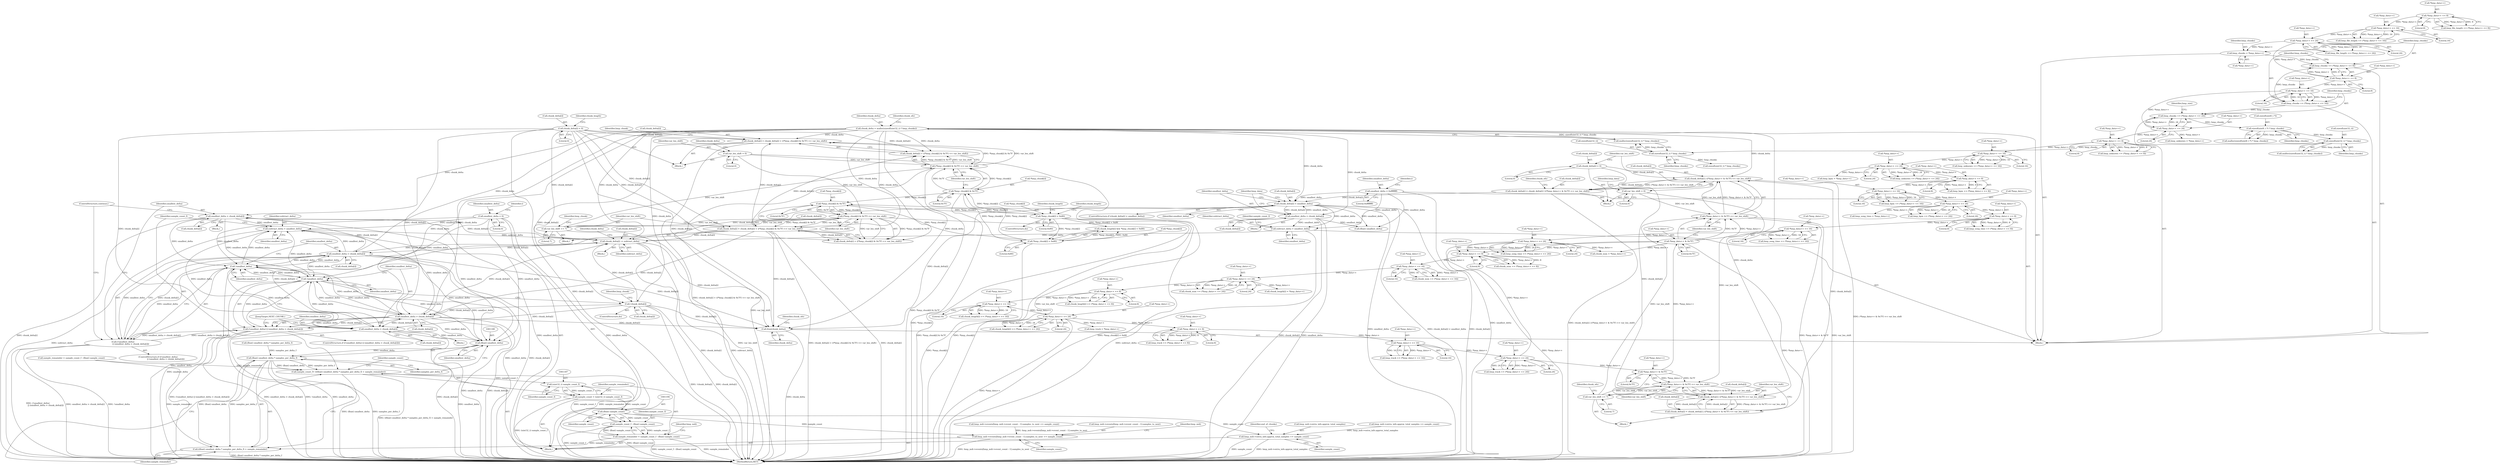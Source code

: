 digraph "0_wildmidi_660b513d99bced8783a4a5984ac2f742c74ebbdd_0@array" {
"1000863" [label="(Call,smallest_delta = chunk_delta[i])"];
"1000843" [label="(Call,chunk_delta[i] -= subtract_delta)"];
"1001172" [label="(Call,subtract_delta = smallest_delta)"];
"1000857" [label="(Call,smallest_delta > chunk_delta[i])"];
"1000855" [label="(Call,!smallest_delta)"];
"1001165" [label="(Call,smallest_delta = chunk_delta[i])"];
"1001056" [label="(Call,chunk_delta[i] = 0)"];
"1000501" [label="(Call,chunk_delta = malloc(sizeof(uint32_t) * hmp_chunks))"];
"1000503" [label="(Call,malloc(sizeof(uint32_t) * hmp_chunks))"];
"1000504" [label="(Call,sizeof(uint32_t) * hmp_chunks)"];
"1000497" [label="(Call,sizeof(uint32_t) * hmp_chunks)"];
"1000490" [label="(Call,sizeof(uint8_t *) * hmp_chunks)"];
"1000327" [label="(Call,hmp_chunks += (*hmp_data++ << 24))"];
"1000329" [label="(Call,*hmp_data++ << 24)"];
"1000322" [label="(Call,*hmp_data++ << 16)"];
"1000315" [label="(Call,*hmp_data++ << 8)"];
"1000292" [label="(Call,*hmp_data++ << 24)"];
"1000285" [label="(Call,*hmp_data++ << 16)"];
"1000278" [label="(Call,*hmp_data++ << 8)"];
"1000320" [label="(Call,hmp_chunks += (*hmp_data++ << 16))"];
"1000313" [label="(Call,hmp_chunks += (*hmp_data++ << 8))"];
"1000308" [label="(Call,hmp_chunks = *hmp_data++)"];
"1001151" [label="(Call,!chunk_delta[i])"];
"1001127" [label="(Call,chunk_delta[i] = chunk_delta[i] + ((*hmp_chunk[i] & 0x7F) << var_len_shift))"];
"1001081" [label="(Call,chunk_delta[i] = chunk_delta[i] + ((*hmp_chunk[i] & 0x7F) << var_len_shift))"];
"1001089" [label="(Call,(*hmp_chunk[i] & 0x7F) << var_len_shift)"];
"1001090" [label="(Call,*hmp_chunk[i] & 0x7F)"];
"1001108" [label="(Call,*hmp_chunk[i] < 0x80)"];
"1001136" [label="(Call,*hmp_chunk[i] & 0x7F)"];
"1001066" [label="(Call,*hmp_chunk[i] < 0x80)"];
"1001097" [label="(Call,var_len_shift += 7)"];
"1001053" [label="(Call,var_len_shift = 0)"];
"1001135" [label="(Call,(*hmp_chunk[i] & 0x7F) << var_len_shift)"];
"1001159" [label="(Call,smallest_delta > chunk_delta[i])"];
"1001157" [label="(Call,!smallest_delta)"];
"1000863" [label="(Call,smallest_delta = chunk_delta[i])"];
"1000820" [label="(Call,smallest_delta = 0)"];
"1000771" [label="(Call,subtract_delta = smallest_delta)"];
"1000731" [label="(Call,chunk_delta[i] < smallest_delta)"];
"1000711" [label="(Call,chunk_delta[i] = chunk_delta[i] | ((*hmp_data++ & 0x7F) << var_len_shift))"];
"1000715" [label="(Call,chunk_delta[i] | ((*hmp_data++ & 0x7F) << var_len_shift))"];
"1000685" [label="(Call,chunk_delta[i] = chunk_delta[i] | ((*hmp_data++ & 0x7F) << var_len_shift))"];
"1000689" [label="(Call,chunk_delta[i] | ((*hmp_data++ & 0x7F) << var_len_shift))"];
"1000669" [label="(Call,chunk_delta[i] = 0)"];
"1000693" [label="(Call,(*hmp_data++ & 0x7F) << var_len_shift)"];
"1000694" [label="(Call,*hmp_data++ & 0x7F)"];
"1000657" [label="(Call,*hmp_data++ << 24)"];
"1000650" [label="(Call,*hmp_data++ << 16)"];
"1000643" [label="(Call,*hmp_data++ << 8)"];
"1000607" [label="(Call,*hmp_data++ << 24)"];
"1000598" [label="(Call,*hmp_data++ << 16)"];
"1000589" [label="(Call,*hmp_data++ << 8)"];
"1000566" [label="(Call,*hmp_data++ << 24)"];
"1000559" [label="(Call,*hmp_data++ << 16)"];
"1000552" [label="(Call,*hmp_data++ << 8)"];
"1000449" [label="(Call,*hmp_data++ << 24)"];
"1000442" [label="(Call,*hmp_data++ << 16)"];
"1000435" [label="(Call,*hmp_data++ << 8)"];
"1000392" [label="(Call,*hmp_data++ << 24)"];
"1000385" [label="(Call,*hmp_data++ << 16)"];
"1000378" [label="(Call,*hmp_data++ << 8)"];
"1000358" [label="(Call,*hmp_data++ << 24)"];
"1000351" [label="(Call,*hmp_data++ << 16)"];
"1000344" [label="(Call,*hmp_data++ << 8)"];
"1000720" [label="(Call,*hmp_data++ & 0x7F)"];
"1000700" [label="(Call,var_len_shift += 7)"];
"1000674" [label="(Call,var_len_shift = 0)"];
"1000719" [label="(Call,(*hmp_data++ & 0x7F) << var_len_shift)"];
"1000737" [label="(Call,smallest_delta = chunk_delta[i])"];
"1000522" [label="(Call,smallest_delta = 0xffffffff)"];
"1000854" [label="(Call,(!smallest_delta)\n                        || (smallest_delta > chunk_delta[i]))"];
"1001156" [label="(Call,(!smallest_delta) || (smallest_delta > chunk_delta[i]))"];
"1001179" [label="(Call,(float) smallest_delta)"];
"1001178" [label="(Call,(float) smallest_delta * samples_per_delta_f)"];
"1001175" [label="(Call,sample_count_f= (((float) smallest_delta * samples_per_delta_f) + sample_remainder))"];
"1001186" [label="(Call,(uint32_t) sample_count_f)"];
"1001184" [label="(Call,sample_count = (uint32_t) sample_count_f)"];
"1001193" [label="(Call,(float) sample_count)"];
"1001191" [label="(Call,sample_count_f - (float) sample_count)"];
"1001189" [label="(Call,sample_remainder = sample_count_f - (float) sample_count)"];
"1001177" [label="(Call,((float) smallest_delta * samples_per_delta_f) + sample_remainder)"];
"1001196" [label="(Call,hmp_mdi->events[hmp_mdi->event_count - 1].samples_to_next += sample_count)"];
"1001209" [label="(Call,hmp_mdi->extra_info.approx_total_samples += sample_count)"];
"1001271" [label="(Call,free(chunk_delta))"];
"1000283" [label="(Call,hmp_file_length += (*hmp_data++ << 16))"];
"1000694" [label="(Call,*hmp_data++ & 0x7F)"];
"1000870" [label="(Block,)"];
"1000385" [label="(Call,*hmp_data++ << 16)"];
"1001109" [label="(Call,*hmp_chunk[i])"];
"1000359" [label="(Call,*hmp_data++)"];
"1000491" [label="(Call,sizeof(uint8_t *))"];
"1000279" [label="(Call,*hmp_data++)"];
"1001058" [label="(Identifier,chunk_delta)"];
"1000443" [label="(Call,*hmp_data++)"];
"1001165" [label="(Call,smallest_delta = chunk_delta[i])"];
"1000858" [label="(Identifier,smallest_delta)"];
"1000523" [label="(Identifier,smallest_delta)"];
"1000651" [label="(Call,*hmp_data++)"];
"1001196" [label="(Call,hmp_mdi->events[hmp_mdi->event_count - 1].samples_to_next += sample_count)"];
"1000507" [label="(Identifier,hmp_chunks)"];
"1001155" [label="(ControlStructure,if ((!smallest_delta) || (smallest_delta > chunk_delta[i])))"];
"1001053" [label="(Call,var_len_shift = 0)"];
"1001208" [label="(Identifier,sample_count)"];
"1000685" [label="(Call,chunk_delta[i] = chunk_delta[i] | ((*hmp_data++ & 0x7F) << var_len_shift))"];
"1000693" [label="(Call,(*hmp_data++ & 0x7F) << var_len_shift)"];
"1001183" [label="(Identifier,sample_remainder)"];
"1000386" [label="(Call,*hmp_data++)"];
"1000552" [label="(Call,*hmp_data++ << 8)"];
"1000731" [label="(Call,chunk_delta[i] < smallest_delta)"];
"1000503" [label="(Call,malloc(sizeof(uint32_t) * hmp_chunks))"];
"1000335" [label="(Identifier,hmp_size)"];
"1000567" [label="(Call,*hmp_data++)"];
"1000738" [label="(Identifier,smallest_delta)"];
"1001177" [label="(Call,((float) smallest_delta * samples_per_delta_f) + sample_remainder)"];
"1000854" [label="(Call,(!smallest_delta)\n                        || (smallest_delta > chunk_delta[i]))"];
"1001057" [label="(Call,chunk_delta[i])"];
"1000442" [label="(Call,*hmp_data++ << 16)"];
"1000689" [label="(Call,chunk_delta[i] | ((*hmp_data++ & 0x7F) << var_len_shift))"];
"1000690" [label="(Call,chunk_delta[i])"];
"1000739" [label="(Call,chunk_delta[i])"];
"1001082" [label="(Call,chunk_delta[i])"];
"1000498" [label="(Call,sizeof(uint32_t))"];
"1000428" [label="(Call,hmp_song_time = *hmp_data++)"];
"1000675" [label="(Identifier,var_len_shift)"];
"1000676" [label="(Literal,0)"];
"1000553" [label="(Call,*hmp_data++)"];
"1000736" [label="(Block,)"];
"1001274" [label="(Identifier,chunk_ofs)"];
"1000371" [label="(Call,hmp_bpm = *hmp_data++)"];
"1000497" [label="(Call,sizeof(uint32_t) * hmp_chunks)"];
"1000362" [label="(Literal,24)"];
"1001073" [label="(ControlStructure,do)"];
"1000450" [label="(Call,*hmp_data++)"];
"1001185" [label="(Identifier,sample_count)"];
"1000869" [label="(ControlStructure,do)"];
"1000308" [label="(Call,hmp_chunks = *hmp_data++)"];
"1000355" [label="(Literal,16)"];
"1000322" [label="(Call,*hmp_data++ << 16)"];
"1000316" [label="(Call,*hmp_data++)"];
"1000743" [label="(Identifier,hmp_data)"];
"1000594" [label="(Call,chunk_length[i] += (*hmp_data++ << 16))"];
"1001210" [label="(Call,hmp_mdi->extra_info.approx_total_samples)"];
"1001178" [label="(Call,(float) smallest_delta * samples_per_delta_f)"];
"1000819" [label="(Block,)"];
"1001102" [label="(Identifier,hmp_chunk)"];
"1001074" [label="(Block,)"];
"1000700" [label="(Call,var_len_shift += 7)"];
"1000570" [label="(Literal,24)"];
"1000560" [label="(Call,*hmp_data++)"];
"1001287" [label="(MethodReturn,RET)"];
"1001212" [label="(Identifier,hmp_mdi)"];
"1000330" [label="(Call,*hmp_data++)"];
"1001131" [label="(Call,chunk_delta[i] + ((*hmp_chunk[i] & 0x7F) << var_len_shift))"];
"1000857" [label="(Call,smallest_delta > chunk_delta[i])"];
"1000496" [label="(Call,malloc(sizeof(uint32_t) * hmp_chunks))"];
"1000732" [label="(Call,chunk_delta[i])"];
"1000564" [label="(Call,chunk_num += (*hmp_data++ << 24))"];
"1000669" [label="(Call,chunk_delta[i] = 0)"];
"1001152" [label="(Call,chunk_delta[i])"];
"1000329" [label="(Call,*hmp_data++ << 24)"];
"1000524" [label="(Literal,0xffffffff)"];
"1001135" [label="(Call,(*hmp_chunk[i] & 0x7F) << var_len_shift)"];
"1001097" [label="(Call,var_len_shift += 7)"];
"1001179" [label="(Call,(float) smallest_delta)"];
"1000850" [label="(Identifier,chunk_delta)"];
"1000859" [label="(Call,chunk_delta[i])"];
"1001066" [label="(Call,*hmp_chunk[i] < 0x80)"];
"1000286" [label="(Call,*hmp_data++)"];
"1000788" [label="(Call,sample_remainder = sample_count_f - (float) sample_count)"];
"1001186" [label="(Call,(uint32_t) sample_count_f)"];
"1000333" [label="(Literal,24)"];
"1000433" [label="(Call,hmp_song_time += (*hmp_data++ << 8))"];
"1000439" [label="(Literal,8)"];
"1001193" [label="(Call,(float) sample_count)"];
"1000699" [label="(Identifier,var_len_shift)"];
"1000505" [label="(Call,sizeof(uint32_t))"];
"1001060" [label="(Literal,0)"];
"1001209" [label="(Call,hmp_mdi->extra_info.approx_total_samples += sample_count)"];
"1001062" [label="(Call,chunk_length[i] && *hmp_chunk[i] < 0x80)"];
"1000327" [label="(Call,hmp_chunks += (*hmp_data++ << 24))"];
"1001181" [label="(Identifier,smallest_delta)"];
"1000550" [label="(Call,chunk_num += (*hmp_data++ << 8))"];
"1001055" [label="(Literal,0)"];
"1000392" [label="(Call,*hmp_data++ << 24)"];
"1000500" [label="(Identifier,hmp_chunks)"];
"1000715" [label="(Call,chunk_delta[i] | ((*hmp_data++ & 0x7F) << var_len_shift))"];
"1000345" [label="(Call,*hmp_data++)"];
"1001195" [label="(Identifier,sample_count)"];
"1000376" [label="(Call,hmp_bpm += (*hmp_data++ << 8))"];
"1001098" [label="(Identifier,var_len_shift)"];
"1000382" [label="(Literal,8)"];
"1000821" [label="(Identifier,smallest_delta)"];
"1001200" [label="(Identifier,hmp_mdi)"];
"1001174" [label="(Identifier,smallest_delta)"];
"1000721" [label="(Call,*hmp_data++)"];
"1000323" [label="(Call,*hmp_data++)"];
"1000326" [label="(Literal,16)"];
"1001158" [label="(Identifier,smallest_delta)"];
"1000446" [label="(Literal,16)"];
"1000843" [label="(Call,chunk_delta[i] -= subtract_delta)"];
"1001159" [label="(Call,smallest_delta > chunk_delta[i])"];
"1001085" [label="(Call,chunk_delta[i] + ((*hmp_chunk[i] & 0x7F) << var_len_shift))"];
"1000282" [label="(Literal,8)"];
"1001113" [label="(Literal,0x80)"];
"1001170" [label="(JumpTarget,NEXT_CHUNK:)"];
"1001160" [label="(Identifier,smallest_delta)"];
"1001190" [label="(Identifier,sample_remainder)"];
"1001189" [label="(Call,sample_remainder = sample_count_f - (float) sample_count)"];
"1000511" [label="(Call,sizeof(uint32_t) * hmp_chunks)"];
"1001137" [label="(Call,*hmp_chunk[i])"];
"1000396" [label="(Literal,24)"];
"1001054" [label="(Identifier,var_len_shift)"];
"1000847" [label="(Identifier,subtract_delta)"];
"1000393" [label="(Call,*hmp_data++)"];
"1000865" [label="(Call,chunk_delta[i])"];
"1000643" [label="(Call,*hmp_data++ << 8)"];
"1000655" [label="(Call,hmp_track += (*hmp_data++ << 24))"];
"1000705" [label="(Identifier,chunk_ofs)"];
"1000379" [label="(Call,*hmp_data++)"];
"1000493" [label="(Identifier,hmp_chunks)"];
"1000737" [label="(Call,smallest_delta = chunk_delta[i])"];
"1001184" [label="(Call,sample_count = (uint32_t) sample_count_f)"];
"1001164" [label="(Block,)"];
"1000440" [label="(Call,hmp_song_time += (*hmp_data++ << 16))"];
"1001081" [label="(Call,chunk_delta[i] = chunk_delta[i] + ((*hmp_chunk[i] & 0x7F) << var_len_shift))"];
"1001166" [label="(Identifier,smallest_delta)"];
"1000636" [label="(Call,hmp_track = *hmp_data++)"];
"1000795" [label="(Call,hmp_mdi->events[hmp_mdi->event_count - 1].samples_to_next += sample_count)"];
"1000864" [label="(Identifier,smallest_delta)"];
"1000285" [label="(Call,*hmp_data++ << 16)"];
"1000856" [label="(Identifier,smallest_delta)"];
"1001151" [label="(Call,!chunk_delta[i])"];
"1000719" [label="(Call,(*hmp_data++ & 0x7F) << var_len_shift)"];
"1000585" [label="(Call,chunk_length[i] += (*hmp_data++ << 8))"];
"1001175" [label="(Call,sample_count_f= (((float) smallest_delta * samples_per_delta_f) + sample_remainder))"];
"1000777" [label="(Call,(float) smallest_delta * samples_per_delta_f)"];
"1000641" [label="(Call,hmp_track += (*hmp_data++ << 8))"];
"1000309" [label="(Identifier,hmp_chunks)"];
"1000435" [label="(Call,*hmp_data++ << 8)"];
"1000877" [label="(Identifier,hmp_chunk)"];
"1001141" [label="(Literal,0x7F)"];
"1000383" [label="(Call,hmp_bpm += (*hmp_data++ << 16))"];
"1000730" [label="(ControlStructure,if (chunk_delta[i] < smallest_delta))"];
"1000314" [label="(Identifier,hmp_chunks)"];
"1001176" [label="(Identifier,sample_count_f)"];
"1000711" [label="(Call,chunk_delta[i] = chunk_delta[i] | ((*hmp_data++ & 0x7F) << var_len_shift))"];
"1000728" [label="(Identifier,chunk_ofs)"];
"1000342" [label="(Call,hmp_unknown += (*hmp_data++ << 8))"];
"1001191" [label="(Call,sample_count_f - (float) sample_count)"];
"1001172" [label="(Call,subtract_delta = smallest_delta)"];
"1000557" [label="(Call,chunk_num += (*hmp_data++ << 16))"];
"1000337" [label="(Call,hmp_unknown = *hmp_data++)"];
"1000534" [label="(Block,)"];
"1000292" [label="(Call,*hmp_data++ << 24)"];
"1000695" [label="(Call,*hmp_data++)"];
"1001091" [label="(Call,*hmp_chunk[i])"];
"1000647" [label="(Literal,8)"];
"1000644" [label="(Call,*hmp_data++)"];
"1000315" [label="(Call,*hmp_data++ << 8)"];
"1000489" [label="(Call,malloc(sizeof(uint8_t *) * hmp_chunks))"];
"1000344" [label="(Call,*hmp_data++ << 8)"];
"1001197" [label="(Call,hmp_mdi->events[hmp_mdi->event_count - 1].samples_to_next)"];
"1000771" [label="(Call,subtract_delta = smallest_delta)"];
"1000844" [label="(Call,chunk_delta[i])"];
"1000773" [label="(Identifier,smallest_delta)"];
"1001167" [label="(Call,chunk_delta[i])"];
"1000658" [label="(Call,*hmp_data++)"];
"1000808" [label="(Call,hmp_mdi->extra_info.approx_total_samples += sample_count)"];
"1000290" [label="(Call,hmp_file_length += (*hmp_data++ << 24))"];
"1000650" [label="(Call,*hmp_data++ << 16)"];
"1001067" [label="(Call,*hmp_chunk[i])"];
"1000351" [label="(Call,*hmp_data++ << 16)"];
"1000490" [label="(Call,sizeof(uint8_t *) * hmp_chunks)"];
"1001096" [label="(Identifier,var_len_shift)"];
"1000522" [label="(Call,smallest_delta = 0xffffffff)"];
"1000654" [label="(Literal,16)"];
"1000447" [label="(Call,hmp_song_time += (*hmp_data++ << 24))"];
"1000817" [label="(Identifier,end_of_chunks)"];
"1001071" [label="(Literal,0x80)"];
"1000502" [label="(Identifier,chunk_delta)"];
"1000607" [label="(Call,*hmp_data++ << 24)"];
"1000822" [label="(Literal,0)"];
"1000349" [label="(Call,hmp_unknown += (*hmp_data++ << 16))"];
"1001099" [label="(Literal,7)"];
"1000293" [label="(Call,*hmp_data++)"];
"1000661" [label="(Literal,24)"];
"1000545" [label="(Call,chunk_num = *hmp_data++)"];
"1001128" [label="(Call,chunk_delta[i])"];
"1000853" [label="(ControlStructure,if ((!smallest_delta)\n                        || (smallest_delta > chunk_delta[i])))"];
"1000725" [label="(Identifier,var_len_shift)"];
"1001108" [label="(Call,*hmp_chunk[i] < 0x80)"];
"1000563" [label="(Literal,16)"];
"1000842" [label="(Block,)"];
"1001078" [label="(Identifier,chunk_length)"];
"1000602" [label="(Literal,16)"];
"1000449" [label="(Call,*hmp_data++ << 24)"];
"1000590" [label="(Call,*hmp_data++)"];
"1000684" [label="(Block,)"];
"1001056" [label="(Call,chunk_delta[i] = 0)"];
"1000276" [label="(Call,hmp_file_length += (*hmp_data++ << 8))"];
"1000320" [label="(Call,hmp_chunks += (*hmp_data++ << 16))"];
"1001090" [label="(Call,*hmp_chunk[i] & 0x7F)"];
"1000603" [label="(Call,chunk_length[i] += (*hmp_data++ << 24))"];
"1001156" [label="(Call,(!smallest_delta) || (smallest_delta > chunk_delta[i]))"];
"1000289" [label="(Literal,16)"];
"1000378" [label="(Call,*hmp_data++ << 8)"];
"1000598" [label="(Call,*hmp_data++ << 16)"];
"1001089" [label="(Call,(*hmp_chunk[i] & 0x7F) << var_len_shift)"];
"1000599" [label="(Call,*hmp_data++)"];
"1001145" [label="(Identifier,hmp_chunk)"];
"1000348" [label="(Literal,8)"];
"1000321" [label="(Identifier,hmp_chunks)"];
"1000670" [label="(Call,chunk_delta[i])"];
"1000589" [label="(Call,*hmp_data++ << 8)"];
"1001127" [label="(Call,chunk_delta[i] = chunk_delta[i] + ((*hmp_chunk[i] & 0x7F) << var_len_shift))"];
"1000436" [label="(Call,*hmp_data++)"];
"1001064" [label="(Identifier,chunk_length)"];
"1000313" [label="(Call,hmp_chunks += (*hmp_data++ << 8))"];
"1000389" [label="(Literal,16)"];
"1000863" [label="(Call,smallest_delta = chunk_delta[i])"];
"1000608" [label="(Call,*hmp_data++)"];
"1000724" [label="(Literal,0x7F)"];
"1000509" [label="(Identifier,chunk_ofs)"];
"1001117" [label="(Identifier,chunk_length)"];
"1000390" [label="(Call,hmp_bpm += (*hmp_data++ << 24))"];
"1000296" [label="(Literal,24)"];
"1001188" [label="(Identifier,sample_count_f)"];
"1000648" [label="(Call,hmp_track += (*hmp_data++ << 16))"];
"1000825" [label="(Identifier,i)"];
"1000712" [label="(Call,chunk_delta[i])"];
"1000862" [label="(Block,)"];
"1000578" [label="(Call,chunk_length[i] = *hmp_data++)"];
"1000686" [label="(Call,chunk_delta[i])"];
"1001271" [label="(Call,free(chunk_delta))"];
"1000453" [label="(Literal,24)"];
"1000868" [label="(ControlStructure,continue;)"];
"1001272" [label="(Identifier,chunk_delta)"];
"1000559" [label="(Call,*hmp_data++ << 16)"];
"1000735" [label="(Identifier,smallest_delta)"];
"1000501" [label="(Call,chunk_delta = malloc(sizeof(uint32_t) * hmp_chunks))"];
"1000328" [label="(Identifier,hmp_chunks)"];
"1000566" [label="(Call,*hmp_data++ << 24)"];
"1000680" [label="(Identifier,hmp_data)"];
"1000611" [label="(Literal,24)"];
"1001173" [label="(Identifier,subtract_delta)"];
"1000674" [label="(Call,var_len_shift = 0)"];
"1000593" [label="(Literal,8)"];
"1000775" [label="(Identifier,sample_count_f)"];
"1000352" [label="(Call,*hmp_data++)"];
"1001095" [label="(Literal,0x7F)"];
"1000106" [label="(Block,)"];
"1001161" [label="(Call,chunk_delta[i])"];
"1000716" [label="(Call,chunk_delta[i])"];
"1000358" [label="(Call,*hmp_data++ << 24)"];
"1000356" [label="(Call,hmp_unknown += (*hmp_data++ << 24))"];
"1000772" [label="(Identifier,subtract_delta)"];
"1001215" [label="(Identifier,sample_count)"];
"1000855" [label="(Call,!smallest_delta)"];
"1000319" [label="(Literal,8)"];
"1000698" [label="(Literal,0x7F)"];
"1001157" [label="(Call,!smallest_delta)"];
"1000556" [label="(Literal,8)"];
"1001182" [label="(Identifier,samples_per_delta_f)"];
"1001142" [label="(Identifier,var_len_shift)"];
"1000820" [label="(Call,smallest_delta = 0)"];
"1000504" [label="(Call,sizeof(uint32_t) * hmp_chunks)"];
"1001136" [label="(Call,*hmp_chunk[i] & 0x7F)"];
"1000701" [label="(Identifier,var_len_shift)"];
"1000702" [label="(Literal,7)"];
"1000720" [label="(Call,*hmp_data++ & 0x7F)"];
"1000673" [label="(Literal,0)"];
"1000278" [label="(Call,*hmp_data++ << 8)"];
"1001192" [label="(Identifier,sample_count_f)"];
"1000657" [label="(Call,*hmp_data++ << 24)"];
"1000778" [label="(Call,(float) smallest_delta)"];
"1000527" [label="(Identifier,i)"];
"1000310" [label="(Call,*hmp_data++)"];
"1000863" -> "1000862"  [label="AST: "];
"1000863" -> "1000865"  [label="CFG: "];
"1000864" -> "1000863"  [label="AST: "];
"1000865" -> "1000863"  [label="AST: "];
"1000868" -> "1000863"  [label="CFG: "];
"1000863" -> "1001287"  [label="DDG: chunk_delta[i]"];
"1000863" -> "1001287"  [label="DDG: smallest_delta"];
"1000863" -> "1000855"  [label="DDG: smallest_delta"];
"1000843" -> "1000863"  [label="DDG: chunk_delta[i]"];
"1000857" -> "1000863"  [label="DDG: chunk_delta[i]"];
"1000501" -> "1000863"  [label="DDG: chunk_delta"];
"1000863" -> "1001157"  [label="DDG: smallest_delta"];
"1000863" -> "1001172"  [label="DDG: smallest_delta"];
"1000863" -> "1001179"  [label="DDG: smallest_delta"];
"1000843" -> "1000842"  [label="AST: "];
"1000843" -> "1000847"  [label="CFG: "];
"1000844" -> "1000843"  [label="AST: "];
"1000847" -> "1000843"  [label="AST: "];
"1000850" -> "1000843"  [label="CFG: "];
"1000843" -> "1001287"  [label="DDG: chunk_delta[i]"];
"1000843" -> "1001287"  [label="DDG: subtract_delta"];
"1001172" -> "1000843"  [label="DDG: subtract_delta"];
"1000771" -> "1000843"  [label="DDG: subtract_delta"];
"1001056" -> "1000843"  [label="DDG: chunk_delta[i]"];
"1000857" -> "1000843"  [label="DDG: chunk_delta[i]"];
"1000501" -> "1000843"  [label="DDG: chunk_delta"];
"1001151" -> "1000843"  [label="DDG: chunk_delta[i]"];
"1001159" -> "1000843"  [label="DDG: chunk_delta[i]"];
"1000731" -> "1000843"  [label="DDG: chunk_delta[i]"];
"1001081" -> "1000843"  [label="DDG: chunk_delta[i]"];
"1000843" -> "1000857"  [label="DDG: chunk_delta[i]"];
"1000843" -> "1001271"  [label="DDG: chunk_delta[i]"];
"1001172" -> "1000819"  [label="AST: "];
"1001172" -> "1001174"  [label="CFG: "];
"1001173" -> "1001172"  [label="AST: "];
"1001174" -> "1001172"  [label="AST: "];
"1001176" -> "1001172"  [label="CFG: "];
"1001172" -> "1001287"  [label="DDG: subtract_delta"];
"1000857" -> "1001172"  [label="DDG: smallest_delta"];
"1001165" -> "1001172"  [label="DDG: smallest_delta"];
"1001159" -> "1001172"  [label="DDG: smallest_delta"];
"1000855" -> "1001172"  [label="DDG: smallest_delta"];
"1001157" -> "1001172"  [label="DDG: smallest_delta"];
"1000820" -> "1001172"  [label="DDG: smallest_delta"];
"1000857" -> "1000854"  [label="AST: "];
"1000857" -> "1000859"  [label="CFG: "];
"1000858" -> "1000857"  [label="AST: "];
"1000859" -> "1000857"  [label="AST: "];
"1000854" -> "1000857"  [label="CFG: "];
"1000857" -> "1001287"  [label="DDG: smallest_delta"];
"1000857" -> "1001287"  [label="DDG: chunk_delta[i]"];
"1000857" -> "1000855"  [label="DDG: smallest_delta"];
"1000857" -> "1000854"  [label="DDG: smallest_delta"];
"1000857" -> "1000854"  [label="DDG: chunk_delta[i]"];
"1000855" -> "1000857"  [label="DDG: smallest_delta"];
"1000501" -> "1000857"  [label="DDG: chunk_delta"];
"1000857" -> "1001157"  [label="DDG: smallest_delta"];
"1000857" -> "1001179"  [label="DDG: smallest_delta"];
"1000857" -> "1001271"  [label="DDG: chunk_delta[i]"];
"1000855" -> "1000854"  [label="AST: "];
"1000855" -> "1000856"  [label="CFG: "];
"1000856" -> "1000855"  [label="AST: "];
"1000858" -> "1000855"  [label="CFG: "];
"1000854" -> "1000855"  [label="CFG: "];
"1000855" -> "1001287"  [label="DDG: smallest_delta"];
"1000855" -> "1000854"  [label="DDG: smallest_delta"];
"1001165" -> "1000855"  [label="DDG: smallest_delta"];
"1001159" -> "1000855"  [label="DDG: smallest_delta"];
"1001157" -> "1000855"  [label="DDG: smallest_delta"];
"1000820" -> "1000855"  [label="DDG: smallest_delta"];
"1000855" -> "1001157"  [label="DDG: smallest_delta"];
"1000855" -> "1001179"  [label="DDG: smallest_delta"];
"1001165" -> "1001164"  [label="AST: "];
"1001165" -> "1001167"  [label="CFG: "];
"1001166" -> "1001165"  [label="AST: "];
"1001167" -> "1001165"  [label="AST: "];
"1001170" -> "1001165"  [label="CFG: "];
"1001165" -> "1001287"  [label="DDG: smallest_delta"];
"1001165" -> "1001287"  [label="DDG: chunk_delta[i]"];
"1001165" -> "1001157"  [label="DDG: smallest_delta"];
"1001056" -> "1001165"  [label="DDG: chunk_delta[i]"];
"1000501" -> "1001165"  [label="DDG: chunk_delta"];
"1001151" -> "1001165"  [label="DDG: chunk_delta[i]"];
"1001159" -> "1001165"  [label="DDG: chunk_delta[i]"];
"1001081" -> "1001165"  [label="DDG: chunk_delta[i]"];
"1001165" -> "1001179"  [label="DDG: smallest_delta"];
"1001056" -> "1000870"  [label="AST: "];
"1001056" -> "1001060"  [label="CFG: "];
"1001057" -> "1001056"  [label="AST: "];
"1001060" -> "1001056"  [label="AST: "];
"1001064" -> "1001056"  [label="CFG: "];
"1001056" -> "1001287"  [label="DDG: chunk_delta[i]"];
"1001056" -> "1001081"  [label="DDG: chunk_delta[i]"];
"1001056" -> "1001085"  [label="DDG: chunk_delta[i]"];
"1001056" -> "1001127"  [label="DDG: chunk_delta[i]"];
"1001056" -> "1001131"  [label="DDG: chunk_delta[i]"];
"1001056" -> "1001159"  [label="DDG: chunk_delta[i]"];
"1001056" -> "1001271"  [label="DDG: chunk_delta[i]"];
"1000501" -> "1000106"  [label="AST: "];
"1000501" -> "1000503"  [label="CFG: "];
"1000502" -> "1000501"  [label="AST: "];
"1000503" -> "1000501"  [label="AST: "];
"1000509" -> "1000501"  [label="CFG: "];
"1000503" -> "1000501"  [label="DDG: sizeof(uint32_t) * hmp_chunks"];
"1000501" -> "1000689"  [label="DDG: chunk_delta"];
"1000501" -> "1000715"  [label="DDG: chunk_delta"];
"1000501" -> "1000731"  [label="DDG: chunk_delta"];
"1000501" -> "1000737"  [label="DDG: chunk_delta"];
"1000501" -> "1001081"  [label="DDG: chunk_delta"];
"1000501" -> "1001085"  [label="DDG: chunk_delta"];
"1000501" -> "1001127"  [label="DDG: chunk_delta"];
"1000501" -> "1001131"  [label="DDG: chunk_delta"];
"1000501" -> "1001151"  [label="DDG: chunk_delta"];
"1000501" -> "1001159"  [label="DDG: chunk_delta"];
"1000501" -> "1001271"  [label="DDG: chunk_delta"];
"1000503" -> "1000504"  [label="CFG: "];
"1000504" -> "1000503"  [label="AST: "];
"1000504" -> "1000503"  [label="DDG: hmp_chunks"];
"1000504" -> "1000507"  [label="CFG: "];
"1000505" -> "1000504"  [label="AST: "];
"1000507" -> "1000504"  [label="AST: "];
"1000497" -> "1000504"  [label="DDG: hmp_chunks"];
"1000504" -> "1000511"  [label="DDG: hmp_chunks"];
"1000497" -> "1000496"  [label="AST: "];
"1000497" -> "1000500"  [label="CFG: "];
"1000498" -> "1000497"  [label="AST: "];
"1000500" -> "1000497"  [label="AST: "];
"1000496" -> "1000497"  [label="CFG: "];
"1000497" -> "1000496"  [label="DDG: hmp_chunks"];
"1000490" -> "1000497"  [label="DDG: hmp_chunks"];
"1000490" -> "1000489"  [label="AST: "];
"1000490" -> "1000493"  [label="CFG: "];
"1000491" -> "1000490"  [label="AST: "];
"1000493" -> "1000490"  [label="AST: "];
"1000489" -> "1000490"  [label="CFG: "];
"1000490" -> "1000489"  [label="DDG: hmp_chunks"];
"1000327" -> "1000490"  [label="DDG: hmp_chunks"];
"1000327" -> "1000106"  [label="AST: "];
"1000327" -> "1000329"  [label="CFG: "];
"1000328" -> "1000327"  [label="AST: "];
"1000329" -> "1000327"  [label="AST: "];
"1000335" -> "1000327"  [label="CFG: "];
"1000329" -> "1000327"  [label="DDG: *hmp_data++"];
"1000329" -> "1000327"  [label="DDG: 24"];
"1000320" -> "1000327"  [label="DDG: hmp_chunks"];
"1000329" -> "1000333"  [label="CFG: "];
"1000330" -> "1000329"  [label="AST: "];
"1000333" -> "1000329"  [label="AST: "];
"1000322" -> "1000329"  [label="DDG: *hmp_data++"];
"1000329" -> "1000337"  [label="DDG: *hmp_data++"];
"1000329" -> "1000344"  [label="DDG: *hmp_data++"];
"1000322" -> "1000320"  [label="AST: "];
"1000322" -> "1000326"  [label="CFG: "];
"1000323" -> "1000322"  [label="AST: "];
"1000326" -> "1000322"  [label="AST: "];
"1000320" -> "1000322"  [label="CFG: "];
"1000322" -> "1000320"  [label="DDG: *hmp_data++"];
"1000322" -> "1000320"  [label="DDG: 16"];
"1000315" -> "1000322"  [label="DDG: *hmp_data++"];
"1000315" -> "1000313"  [label="AST: "];
"1000315" -> "1000319"  [label="CFG: "];
"1000316" -> "1000315"  [label="AST: "];
"1000319" -> "1000315"  [label="AST: "];
"1000313" -> "1000315"  [label="CFG: "];
"1000315" -> "1000313"  [label="DDG: *hmp_data++"];
"1000315" -> "1000313"  [label="DDG: 8"];
"1000292" -> "1000315"  [label="DDG: *hmp_data++"];
"1000292" -> "1000290"  [label="AST: "];
"1000292" -> "1000296"  [label="CFG: "];
"1000293" -> "1000292"  [label="AST: "];
"1000296" -> "1000292"  [label="AST: "];
"1000290" -> "1000292"  [label="CFG: "];
"1000292" -> "1000290"  [label="DDG: *hmp_data++"];
"1000292" -> "1000290"  [label="DDG: 24"];
"1000285" -> "1000292"  [label="DDG: *hmp_data++"];
"1000292" -> "1000308"  [label="DDG: *hmp_data++"];
"1000285" -> "1000283"  [label="AST: "];
"1000285" -> "1000289"  [label="CFG: "];
"1000286" -> "1000285"  [label="AST: "];
"1000289" -> "1000285"  [label="AST: "];
"1000283" -> "1000285"  [label="CFG: "];
"1000285" -> "1000283"  [label="DDG: *hmp_data++"];
"1000285" -> "1000283"  [label="DDG: 16"];
"1000278" -> "1000285"  [label="DDG: *hmp_data++"];
"1000278" -> "1000276"  [label="AST: "];
"1000278" -> "1000282"  [label="CFG: "];
"1000279" -> "1000278"  [label="AST: "];
"1000282" -> "1000278"  [label="AST: "];
"1000276" -> "1000278"  [label="CFG: "];
"1000278" -> "1000276"  [label="DDG: *hmp_data++"];
"1000278" -> "1000276"  [label="DDG: 8"];
"1000320" -> "1000106"  [label="AST: "];
"1000321" -> "1000320"  [label="AST: "];
"1000328" -> "1000320"  [label="CFG: "];
"1000313" -> "1000320"  [label="DDG: hmp_chunks"];
"1000313" -> "1000106"  [label="AST: "];
"1000314" -> "1000313"  [label="AST: "];
"1000321" -> "1000313"  [label="CFG: "];
"1000308" -> "1000313"  [label="DDG: hmp_chunks"];
"1000308" -> "1000106"  [label="AST: "];
"1000308" -> "1000310"  [label="CFG: "];
"1000309" -> "1000308"  [label="AST: "];
"1000310" -> "1000308"  [label="AST: "];
"1000314" -> "1000308"  [label="CFG: "];
"1001151" -> "1000869"  [label="AST: "];
"1001151" -> "1001152"  [label="CFG: "];
"1001152" -> "1001151"  [label="AST: "];
"1000877" -> "1001151"  [label="CFG: "];
"1001158" -> "1001151"  [label="CFG: "];
"1001151" -> "1001287"  [label="DDG: !chunk_delta[i]"];
"1001151" -> "1001287"  [label="DDG: chunk_delta[i]"];
"1001127" -> "1001151"  [label="DDG: chunk_delta[i]"];
"1001151" -> "1001159"  [label="DDG: chunk_delta[i]"];
"1001151" -> "1001271"  [label="DDG: chunk_delta[i]"];
"1001127" -> "1000870"  [label="AST: "];
"1001127" -> "1001131"  [label="CFG: "];
"1001128" -> "1001127"  [label="AST: "];
"1001131" -> "1001127"  [label="AST: "];
"1001145" -> "1001127"  [label="CFG: "];
"1001127" -> "1001287"  [label="DDG: chunk_delta[i] + ((*hmp_chunk[i] & 0x7F) << var_len_shift)"];
"1001081" -> "1001127"  [label="DDG: chunk_delta[i]"];
"1001135" -> "1001127"  [label="DDG: *hmp_chunk[i] & 0x7F"];
"1001135" -> "1001127"  [label="DDG: var_len_shift"];
"1001081" -> "1001074"  [label="AST: "];
"1001081" -> "1001085"  [label="CFG: "];
"1001082" -> "1001081"  [label="AST: "];
"1001085" -> "1001081"  [label="AST: "];
"1001098" -> "1001081"  [label="CFG: "];
"1001081" -> "1001287"  [label="DDG: chunk_delta[i] + ((*hmp_chunk[i] & 0x7F) << var_len_shift)"];
"1001081" -> "1001287"  [label="DDG: chunk_delta[i]"];
"1001089" -> "1001081"  [label="DDG: *hmp_chunk[i] & 0x7F"];
"1001089" -> "1001081"  [label="DDG: var_len_shift"];
"1001081" -> "1001085"  [label="DDG: chunk_delta[i]"];
"1001081" -> "1001131"  [label="DDG: chunk_delta[i]"];
"1001081" -> "1001159"  [label="DDG: chunk_delta[i]"];
"1001081" -> "1001271"  [label="DDG: chunk_delta[i]"];
"1001089" -> "1001085"  [label="AST: "];
"1001089" -> "1001096"  [label="CFG: "];
"1001090" -> "1001089"  [label="AST: "];
"1001096" -> "1001089"  [label="AST: "];
"1001085" -> "1001089"  [label="CFG: "];
"1001089" -> "1001287"  [label="DDG: *hmp_chunk[i] & 0x7F"];
"1001089" -> "1001085"  [label="DDG: *hmp_chunk[i] & 0x7F"];
"1001089" -> "1001085"  [label="DDG: var_len_shift"];
"1001090" -> "1001089"  [label="DDG: *hmp_chunk[i]"];
"1001090" -> "1001089"  [label="DDG: 0x7F"];
"1001097" -> "1001089"  [label="DDG: var_len_shift"];
"1001053" -> "1001089"  [label="DDG: var_len_shift"];
"1001089" -> "1001097"  [label="DDG: var_len_shift"];
"1001090" -> "1001095"  [label="CFG: "];
"1001091" -> "1001090"  [label="AST: "];
"1001095" -> "1001090"  [label="AST: "];
"1001096" -> "1001090"  [label="CFG: "];
"1001108" -> "1001090"  [label="DDG: *hmp_chunk[i]"];
"1001136" -> "1001090"  [label="DDG: *hmp_chunk[i]"];
"1001066" -> "1001090"  [label="DDG: *hmp_chunk[i]"];
"1001090" -> "1001108"  [label="DDG: *hmp_chunk[i]"];
"1001108" -> "1001073"  [label="AST: "];
"1001108" -> "1001113"  [label="CFG: "];
"1001109" -> "1001108"  [label="AST: "];
"1001113" -> "1001108"  [label="AST: "];
"1001078" -> "1001108"  [label="CFG: "];
"1001117" -> "1001108"  [label="CFG: "];
"1001108" -> "1001287"  [label="DDG: *hmp_chunk[i]"];
"1001108" -> "1001287"  [label="DDG: *hmp_chunk[i] < 0x80"];
"1001108" -> "1001062"  [label="DDG: *hmp_chunk[i] < 0x80"];
"1001108" -> "1001066"  [label="DDG: *hmp_chunk[i]"];
"1001108" -> "1001136"  [label="DDG: *hmp_chunk[i]"];
"1001136" -> "1001135"  [label="AST: "];
"1001136" -> "1001141"  [label="CFG: "];
"1001137" -> "1001136"  [label="AST: "];
"1001141" -> "1001136"  [label="AST: "];
"1001142" -> "1001136"  [label="CFG: "];
"1001136" -> "1001287"  [label="DDG: *hmp_chunk[i]"];
"1001136" -> "1001066"  [label="DDG: *hmp_chunk[i]"];
"1001136" -> "1001135"  [label="DDG: *hmp_chunk[i]"];
"1001136" -> "1001135"  [label="DDG: 0x7F"];
"1001066" -> "1001136"  [label="DDG: *hmp_chunk[i]"];
"1001066" -> "1001062"  [label="AST: "];
"1001066" -> "1001071"  [label="CFG: "];
"1001067" -> "1001066"  [label="AST: "];
"1001071" -> "1001066"  [label="AST: "];
"1001062" -> "1001066"  [label="CFG: "];
"1001066" -> "1001287"  [label="DDG: *hmp_chunk[i]"];
"1001066" -> "1001062"  [label="DDG: *hmp_chunk[i]"];
"1001066" -> "1001062"  [label="DDG: 0x80"];
"1001097" -> "1001074"  [label="AST: "];
"1001097" -> "1001099"  [label="CFG: "];
"1001098" -> "1001097"  [label="AST: "];
"1001099" -> "1001097"  [label="AST: "];
"1001102" -> "1001097"  [label="CFG: "];
"1001097" -> "1001287"  [label="DDG: var_len_shift"];
"1001097" -> "1001135"  [label="DDG: var_len_shift"];
"1001053" -> "1000870"  [label="AST: "];
"1001053" -> "1001055"  [label="CFG: "];
"1001054" -> "1001053"  [label="AST: "];
"1001055" -> "1001053"  [label="AST: "];
"1001058" -> "1001053"  [label="CFG: "];
"1001053" -> "1001287"  [label="DDG: var_len_shift"];
"1001053" -> "1001135"  [label="DDG: var_len_shift"];
"1001135" -> "1001131"  [label="AST: "];
"1001135" -> "1001142"  [label="CFG: "];
"1001142" -> "1001135"  [label="AST: "];
"1001131" -> "1001135"  [label="CFG: "];
"1001135" -> "1001287"  [label="DDG: var_len_shift"];
"1001135" -> "1001287"  [label="DDG: *hmp_chunk[i] & 0x7F"];
"1001135" -> "1001131"  [label="DDG: *hmp_chunk[i] & 0x7F"];
"1001135" -> "1001131"  [label="DDG: var_len_shift"];
"1001159" -> "1001156"  [label="AST: "];
"1001159" -> "1001161"  [label="CFG: "];
"1001160" -> "1001159"  [label="AST: "];
"1001161" -> "1001159"  [label="AST: "];
"1001156" -> "1001159"  [label="CFG: "];
"1001159" -> "1001287"  [label="DDG: smallest_delta"];
"1001159" -> "1001287"  [label="DDG: chunk_delta[i]"];
"1001159" -> "1001157"  [label="DDG: smallest_delta"];
"1001159" -> "1001156"  [label="DDG: smallest_delta"];
"1001159" -> "1001156"  [label="DDG: chunk_delta[i]"];
"1001157" -> "1001159"  [label="DDG: smallest_delta"];
"1001159" -> "1001179"  [label="DDG: smallest_delta"];
"1001159" -> "1001271"  [label="DDG: chunk_delta[i]"];
"1001157" -> "1001156"  [label="AST: "];
"1001157" -> "1001158"  [label="CFG: "];
"1001158" -> "1001157"  [label="AST: "];
"1001160" -> "1001157"  [label="CFG: "];
"1001156" -> "1001157"  [label="CFG: "];
"1001157" -> "1001287"  [label="DDG: smallest_delta"];
"1001157" -> "1001156"  [label="DDG: smallest_delta"];
"1000820" -> "1001157"  [label="DDG: smallest_delta"];
"1001157" -> "1001179"  [label="DDG: smallest_delta"];
"1000820" -> "1000819"  [label="AST: "];
"1000820" -> "1000822"  [label="CFG: "];
"1000821" -> "1000820"  [label="AST: "];
"1000822" -> "1000820"  [label="AST: "];
"1000825" -> "1000820"  [label="CFG: "];
"1000820" -> "1001287"  [label="DDG: smallest_delta"];
"1000820" -> "1001179"  [label="DDG: smallest_delta"];
"1000771" -> "1000106"  [label="AST: "];
"1000771" -> "1000773"  [label="CFG: "];
"1000772" -> "1000771"  [label="AST: "];
"1000773" -> "1000771"  [label="AST: "];
"1000775" -> "1000771"  [label="CFG: "];
"1000771" -> "1001287"  [label="DDG: subtract_delta"];
"1000731" -> "1000771"  [label="DDG: smallest_delta"];
"1000737" -> "1000771"  [label="DDG: smallest_delta"];
"1000522" -> "1000771"  [label="DDG: smallest_delta"];
"1000731" -> "1000730"  [label="AST: "];
"1000731" -> "1000735"  [label="CFG: "];
"1000732" -> "1000731"  [label="AST: "];
"1000735" -> "1000731"  [label="AST: "];
"1000738" -> "1000731"  [label="CFG: "];
"1000743" -> "1000731"  [label="CFG: "];
"1000731" -> "1001287"  [label="DDG: smallest_delta"];
"1000731" -> "1001287"  [label="DDG: chunk_delta[i] < smallest_delta"];
"1000731" -> "1001287"  [label="DDG: chunk_delta[i]"];
"1000711" -> "1000731"  [label="DDG: chunk_delta[i]"];
"1000737" -> "1000731"  [label="DDG: smallest_delta"];
"1000522" -> "1000731"  [label="DDG: smallest_delta"];
"1000731" -> "1000737"  [label="DDG: chunk_delta[i]"];
"1000731" -> "1000778"  [label="DDG: smallest_delta"];
"1000731" -> "1001271"  [label="DDG: chunk_delta[i]"];
"1000711" -> "1000534"  [label="AST: "];
"1000711" -> "1000715"  [label="CFG: "];
"1000712" -> "1000711"  [label="AST: "];
"1000715" -> "1000711"  [label="AST: "];
"1000728" -> "1000711"  [label="CFG: "];
"1000711" -> "1001287"  [label="DDG: chunk_delta[i] | ((*hmp_data++ & 0x7F) << var_len_shift)"];
"1000715" -> "1000711"  [label="DDG: chunk_delta[i]"];
"1000715" -> "1000711"  [label="DDG: (*hmp_data++ & 0x7F) << var_len_shift"];
"1000715" -> "1000719"  [label="CFG: "];
"1000716" -> "1000715"  [label="AST: "];
"1000719" -> "1000715"  [label="AST: "];
"1000715" -> "1001287"  [label="DDG: (*hmp_data++ & 0x7F) << var_len_shift"];
"1000685" -> "1000715"  [label="DDG: chunk_delta[i]"];
"1000669" -> "1000715"  [label="DDG: chunk_delta[i]"];
"1000719" -> "1000715"  [label="DDG: *hmp_data++ & 0x7F"];
"1000719" -> "1000715"  [label="DDG: var_len_shift"];
"1000685" -> "1000684"  [label="AST: "];
"1000685" -> "1000689"  [label="CFG: "];
"1000686" -> "1000685"  [label="AST: "];
"1000689" -> "1000685"  [label="AST: "];
"1000701" -> "1000685"  [label="CFG: "];
"1000689" -> "1000685"  [label="DDG: chunk_delta[i]"];
"1000689" -> "1000685"  [label="DDG: (*hmp_data++ & 0x7F) << var_len_shift"];
"1000685" -> "1000689"  [label="DDG: chunk_delta[i]"];
"1000689" -> "1000693"  [label="CFG: "];
"1000690" -> "1000689"  [label="AST: "];
"1000693" -> "1000689"  [label="AST: "];
"1000669" -> "1000689"  [label="DDG: chunk_delta[i]"];
"1000693" -> "1000689"  [label="DDG: *hmp_data++ & 0x7F"];
"1000693" -> "1000689"  [label="DDG: var_len_shift"];
"1000669" -> "1000534"  [label="AST: "];
"1000669" -> "1000673"  [label="CFG: "];
"1000670" -> "1000669"  [label="AST: "];
"1000673" -> "1000669"  [label="AST: "];
"1000675" -> "1000669"  [label="CFG: "];
"1000693" -> "1000699"  [label="CFG: "];
"1000694" -> "1000693"  [label="AST: "];
"1000699" -> "1000693"  [label="AST: "];
"1000694" -> "1000693"  [label="DDG: *hmp_data++"];
"1000694" -> "1000693"  [label="DDG: 0x7F"];
"1000700" -> "1000693"  [label="DDG: var_len_shift"];
"1000674" -> "1000693"  [label="DDG: var_len_shift"];
"1000693" -> "1000700"  [label="DDG: var_len_shift"];
"1000694" -> "1000698"  [label="CFG: "];
"1000695" -> "1000694"  [label="AST: "];
"1000698" -> "1000694"  [label="AST: "];
"1000699" -> "1000694"  [label="CFG: "];
"1000657" -> "1000694"  [label="DDG: *hmp_data++"];
"1000694" -> "1000720"  [label="DDG: *hmp_data++"];
"1000657" -> "1000655"  [label="AST: "];
"1000657" -> "1000661"  [label="CFG: "];
"1000658" -> "1000657"  [label="AST: "];
"1000661" -> "1000657"  [label="AST: "];
"1000655" -> "1000657"  [label="CFG: "];
"1000657" -> "1000655"  [label="DDG: *hmp_data++"];
"1000657" -> "1000655"  [label="DDG: 24"];
"1000650" -> "1000657"  [label="DDG: *hmp_data++"];
"1000657" -> "1000720"  [label="DDG: *hmp_data++"];
"1000650" -> "1000648"  [label="AST: "];
"1000650" -> "1000654"  [label="CFG: "];
"1000651" -> "1000650"  [label="AST: "];
"1000654" -> "1000650"  [label="AST: "];
"1000648" -> "1000650"  [label="CFG: "];
"1000650" -> "1000648"  [label="DDG: *hmp_data++"];
"1000650" -> "1000648"  [label="DDG: 16"];
"1000643" -> "1000650"  [label="DDG: *hmp_data++"];
"1000643" -> "1000641"  [label="AST: "];
"1000643" -> "1000647"  [label="CFG: "];
"1000644" -> "1000643"  [label="AST: "];
"1000647" -> "1000643"  [label="AST: "];
"1000641" -> "1000643"  [label="CFG: "];
"1000643" -> "1000641"  [label="DDG: *hmp_data++"];
"1000643" -> "1000641"  [label="DDG: 8"];
"1000607" -> "1000643"  [label="DDG: *hmp_data++"];
"1000607" -> "1000603"  [label="AST: "];
"1000607" -> "1000611"  [label="CFG: "];
"1000608" -> "1000607"  [label="AST: "];
"1000611" -> "1000607"  [label="AST: "];
"1000603" -> "1000607"  [label="CFG: "];
"1000607" -> "1001287"  [label="DDG: *hmp_data++"];
"1000607" -> "1000603"  [label="DDG: *hmp_data++"];
"1000607" -> "1000603"  [label="DDG: 24"];
"1000598" -> "1000607"  [label="DDG: *hmp_data++"];
"1000607" -> "1000636"  [label="DDG: *hmp_data++"];
"1000598" -> "1000594"  [label="AST: "];
"1000598" -> "1000602"  [label="CFG: "];
"1000599" -> "1000598"  [label="AST: "];
"1000602" -> "1000598"  [label="AST: "];
"1000594" -> "1000598"  [label="CFG: "];
"1000598" -> "1000594"  [label="DDG: *hmp_data++"];
"1000598" -> "1000594"  [label="DDG: 16"];
"1000589" -> "1000598"  [label="DDG: *hmp_data++"];
"1000589" -> "1000585"  [label="AST: "];
"1000589" -> "1000593"  [label="CFG: "];
"1000590" -> "1000589"  [label="AST: "];
"1000593" -> "1000589"  [label="AST: "];
"1000585" -> "1000589"  [label="CFG: "];
"1000589" -> "1000585"  [label="DDG: *hmp_data++"];
"1000589" -> "1000585"  [label="DDG: 8"];
"1000566" -> "1000589"  [label="DDG: *hmp_data++"];
"1000566" -> "1000564"  [label="AST: "];
"1000566" -> "1000570"  [label="CFG: "];
"1000567" -> "1000566"  [label="AST: "];
"1000570" -> "1000566"  [label="AST: "];
"1000564" -> "1000566"  [label="CFG: "];
"1000566" -> "1000564"  [label="DDG: *hmp_data++"];
"1000566" -> "1000564"  [label="DDG: 24"];
"1000559" -> "1000566"  [label="DDG: *hmp_data++"];
"1000566" -> "1000578"  [label="DDG: *hmp_data++"];
"1000559" -> "1000557"  [label="AST: "];
"1000559" -> "1000563"  [label="CFG: "];
"1000560" -> "1000559"  [label="AST: "];
"1000563" -> "1000559"  [label="AST: "];
"1000557" -> "1000559"  [label="CFG: "];
"1000559" -> "1000557"  [label="DDG: *hmp_data++"];
"1000559" -> "1000557"  [label="DDG: 16"];
"1000552" -> "1000559"  [label="DDG: *hmp_data++"];
"1000552" -> "1000550"  [label="AST: "];
"1000552" -> "1000556"  [label="CFG: "];
"1000553" -> "1000552"  [label="AST: "];
"1000556" -> "1000552"  [label="AST: "];
"1000550" -> "1000552"  [label="CFG: "];
"1000552" -> "1000550"  [label="DDG: *hmp_data++"];
"1000552" -> "1000550"  [label="DDG: 8"];
"1000449" -> "1000552"  [label="DDG: *hmp_data++"];
"1000720" -> "1000552"  [label="DDG: *hmp_data++"];
"1000449" -> "1000447"  [label="AST: "];
"1000449" -> "1000453"  [label="CFG: "];
"1000450" -> "1000449"  [label="AST: "];
"1000453" -> "1000449"  [label="AST: "];
"1000447" -> "1000449"  [label="CFG: "];
"1000449" -> "1001287"  [label="DDG: *hmp_data++"];
"1000449" -> "1000447"  [label="DDG: *hmp_data++"];
"1000449" -> "1000447"  [label="DDG: 24"];
"1000442" -> "1000449"  [label="DDG: *hmp_data++"];
"1000449" -> "1000545"  [label="DDG: *hmp_data++"];
"1000442" -> "1000440"  [label="AST: "];
"1000442" -> "1000446"  [label="CFG: "];
"1000443" -> "1000442"  [label="AST: "];
"1000446" -> "1000442"  [label="AST: "];
"1000440" -> "1000442"  [label="CFG: "];
"1000442" -> "1000440"  [label="DDG: *hmp_data++"];
"1000442" -> "1000440"  [label="DDG: 16"];
"1000435" -> "1000442"  [label="DDG: *hmp_data++"];
"1000435" -> "1000433"  [label="AST: "];
"1000435" -> "1000439"  [label="CFG: "];
"1000436" -> "1000435"  [label="AST: "];
"1000439" -> "1000435"  [label="AST: "];
"1000433" -> "1000435"  [label="CFG: "];
"1000435" -> "1000433"  [label="DDG: *hmp_data++"];
"1000435" -> "1000433"  [label="DDG: 8"];
"1000392" -> "1000435"  [label="DDG: *hmp_data++"];
"1000392" -> "1000390"  [label="AST: "];
"1000392" -> "1000396"  [label="CFG: "];
"1000393" -> "1000392"  [label="AST: "];
"1000396" -> "1000392"  [label="AST: "];
"1000390" -> "1000392"  [label="CFG: "];
"1000392" -> "1000390"  [label="DDG: *hmp_data++"];
"1000392" -> "1000390"  [label="DDG: 24"];
"1000385" -> "1000392"  [label="DDG: *hmp_data++"];
"1000392" -> "1000428"  [label="DDG: *hmp_data++"];
"1000385" -> "1000383"  [label="AST: "];
"1000385" -> "1000389"  [label="CFG: "];
"1000386" -> "1000385"  [label="AST: "];
"1000389" -> "1000385"  [label="AST: "];
"1000383" -> "1000385"  [label="CFG: "];
"1000385" -> "1000383"  [label="DDG: *hmp_data++"];
"1000385" -> "1000383"  [label="DDG: 16"];
"1000378" -> "1000385"  [label="DDG: *hmp_data++"];
"1000378" -> "1000376"  [label="AST: "];
"1000378" -> "1000382"  [label="CFG: "];
"1000379" -> "1000378"  [label="AST: "];
"1000382" -> "1000378"  [label="AST: "];
"1000376" -> "1000378"  [label="CFG: "];
"1000378" -> "1000376"  [label="DDG: *hmp_data++"];
"1000378" -> "1000376"  [label="DDG: 8"];
"1000358" -> "1000378"  [label="DDG: *hmp_data++"];
"1000358" -> "1000356"  [label="AST: "];
"1000358" -> "1000362"  [label="CFG: "];
"1000359" -> "1000358"  [label="AST: "];
"1000362" -> "1000358"  [label="AST: "];
"1000356" -> "1000358"  [label="CFG: "];
"1000358" -> "1000356"  [label="DDG: *hmp_data++"];
"1000358" -> "1000356"  [label="DDG: 24"];
"1000351" -> "1000358"  [label="DDG: *hmp_data++"];
"1000358" -> "1000371"  [label="DDG: *hmp_data++"];
"1000351" -> "1000349"  [label="AST: "];
"1000351" -> "1000355"  [label="CFG: "];
"1000352" -> "1000351"  [label="AST: "];
"1000355" -> "1000351"  [label="AST: "];
"1000349" -> "1000351"  [label="CFG: "];
"1000351" -> "1000349"  [label="DDG: *hmp_data++"];
"1000351" -> "1000349"  [label="DDG: 16"];
"1000344" -> "1000351"  [label="DDG: *hmp_data++"];
"1000344" -> "1000342"  [label="AST: "];
"1000344" -> "1000348"  [label="CFG: "];
"1000345" -> "1000344"  [label="AST: "];
"1000348" -> "1000344"  [label="AST: "];
"1000342" -> "1000344"  [label="CFG: "];
"1000344" -> "1000342"  [label="DDG: *hmp_data++"];
"1000344" -> "1000342"  [label="DDG: 8"];
"1000720" -> "1000719"  [label="AST: "];
"1000720" -> "1000724"  [label="CFG: "];
"1000721" -> "1000720"  [label="AST: "];
"1000724" -> "1000720"  [label="AST: "];
"1000725" -> "1000720"  [label="CFG: "];
"1000720" -> "1001287"  [label="DDG: *hmp_data++"];
"1000720" -> "1000545"  [label="DDG: *hmp_data++"];
"1000720" -> "1000719"  [label="DDG: *hmp_data++"];
"1000720" -> "1000719"  [label="DDG: 0x7F"];
"1000700" -> "1000684"  [label="AST: "];
"1000700" -> "1000702"  [label="CFG: "];
"1000701" -> "1000700"  [label="AST: "];
"1000702" -> "1000700"  [label="AST: "];
"1000705" -> "1000700"  [label="CFG: "];
"1000700" -> "1000719"  [label="DDG: var_len_shift"];
"1000674" -> "1000534"  [label="AST: "];
"1000674" -> "1000676"  [label="CFG: "];
"1000675" -> "1000674"  [label="AST: "];
"1000676" -> "1000674"  [label="AST: "];
"1000680" -> "1000674"  [label="CFG: "];
"1000674" -> "1000719"  [label="DDG: var_len_shift"];
"1000719" -> "1000725"  [label="CFG: "];
"1000725" -> "1000719"  [label="AST: "];
"1000719" -> "1001287"  [label="DDG: *hmp_data++ & 0x7F"];
"1000719" -> "1001287"  [label="DDG: var_len_shift"];
"1000737" -> "1000736"  [label="AST: "];
"1000737" -> "1000739"  [label="CFG: "];
"1000738" -> "1000737"  [label="AST: "];
"1000739" -> "1000737"  [label="AST: "];
"1000743" -> "1000737"  [label="CFG: "];
"1000737" -> "1001287"  [label="DDG: chunk_delta[i]"];
"1000737" -> "1001287"  [label="DDG: smallest_delta"];
"1000737" -> "1000778"  [label="DDG: smallest_delta"];
"1000522" -> "1000106"  [label="AST: "];
"1000522" -> "1000524"  [label="CFG: "];
"1000523" -> "1000522"  [label="AST: "];
"1000524" -> "1000522"  [label="AST: "];
"1000527" -> "1000522"  [label="CFG: "];
"1000522" -> "1001287"  [label="DDG: smallest_delta"];
"1000522" -> "1000778"  [label="DDG: smallest_delta"];
"1000854" -> "1000853"  [label="AST: "];
"1000864" -> "1000854"  [label="CFG: "];
"1000868" -> "1000854"  [label="CFG: "];
"1000854" -> "1001287"  [label="DDG: smallest_delta > chunk_delta[i]"];
"1000854" -> "1001287"  [label="DDG: !smallest_delta"];
"1000854" -> "1001287"  [label="DDG: (!smallest_delta)\n                        || (smallest_delta > chunk_delta[i])"];
"1001156" -> "1000854"  [label="DDG: smallest_delta > chunk_delta[i]"];
"1000854" -> "1001156"  [label="DDG: smallest_delta > chunk_delta[i]"];
"1001156" -> "1001155"  [label="AST: "];
"1001166" -> "1001156"  [label="CFG: "];
"1001170" -> "1001156"  [label="CFG: "];
"1001156" -> "1001287"  [label="DDG: (!smallest_delta) || (smallest_delta > chunk_delta[i])"];
"1001156" -> "1001287"  [label="DDG: smallest_delta > chunk_delta[i]"];
"1001156" -> "1001287"  [label="DDG: !smallest_delta"];
"1001179" -> "1001178"  [label="AST: "];
"1001179" -> "1001181"  [label="CFG: "];
"1001180" -> "1001179"  [label="AST: "];
"1001181" -> "1001179"  [label="AST: "];
"1001182" -> "1001179"  [label="CFG: "];
"1001179" -> "1001287"  [label="DDG: smallest_delta"];
"1001179" -> "1001178"  [label="DDG: smallest_delta"];
"1001178" -> "1001177"  [label="AST: "];
"1001178" -> "1001182"  [label="CFG: "];
"1001182" -> "1001178"  [label="AST: "];
"1001183" -> "1001178"  [label="CFG: "];
"1001178" -> "1001287"  [label="DDG: (float) smallest_delta"];
"1001178" -> "1001287"  [label="DDG: samples_per_delta_f"];
"1001178" -> "1001175"  [label="DDG: (float) smallest_delta"];
"1001178" -> "1001175"  [label="DDG: samples_per_delta_f"];
"1001178" -> "1001177"  [label="DDG: (float) smallest_delta"];
"1001178" -> "1001177"  [label="DDG: samples_per_delta_f"];
"1000777" -> "1001178"  [label="DDG: samples_per_delta_f"];
"1001175" -> "1000819"  [label="AST: "];
"1001175" -> "1001177"  [label="CFG: "];
"1001176" -> "1001175"  [label="AST: "];
"1001177" -> "1001175"  [label="AST: "];
"1001185" -> "1001175"  [label="CFG: "];
"1001175" -> "1001287"  [label="DDG: ((float) smallest_delta * samples_per_delta_f) + sample_remainder"];
"1000788" -> "1001175"  [label="DDG: sample_remainder"];
"1001189" -> "1001175"  [label="DDG: sample_remainder"];
"1001175" -> "1001186"  [label="DDG: sample_count_f"];
"1001186" -> "1001184"  [label="AST: "];
"1001186" -> "1001188"  [label="CFG: "];
"1001187" -> "1001186"  [label="AST: "];
"1001188" -> "1001186"  [label="AST: "];
"1001184" -> "1001186"  [label="CFG: "];
"1001186" -> "1001184"  [label="DDG: sample_count_f"];
"1001186" -> "1001191"  [label="DDG: sample_count_f"];
"1001184" -> "1000819"  [label="AST: "];
"1001185" -> "1001184"  [label="AST: "];
"1001190" -> "1001184"  [label="CFG: "];
"1001184" -> "1001287"  [label="DDG: (uint32_t) sample_count_f"];
"1001184" -> "1001193"  [label="DDG: sample_count"];
"1001193" -> "1001191"  [label="AST: "];
"1001193" -> "1001195"  [label="CFG: "];
"1001194" -> "1001193"  [label="AST: "];
"1001195" -> "1001193"  [label="AST: "];
"1001191" -> "1001193"  [label="CFG: "];
"1001193" -> "1001191"  [label="DDG: sample_count"];
"1001193" -> "1001196"  [label="DDG: sample_count"];
"1001193" -> "1001209"  [label="DDG: sample_count"];
"1001191" -> "1001189"  [label="AST: "];
"1001192" -> "1001191"  [label="AST: "];
"1001189" -> "1001191"  [label="CFG: "];
"1001191" -> "1001287"  [label="DDG: sample_count_f"];
"1001191" -> "1001287"  [label="DDG: (float) sample_count"];
"1001191" -> "1001189"  [label="DDG: sample_count_f"];
"1001191" -> "1001189"  [label="DDG: (float) sample_count"];
"1001189" -> "1000819"  [label="AST: "];
"1001190" -> "1001189"  [label="AST: "];
"1001200" -> "1001189"  [label="CFG: "];
"1001189" -> "1001287"  [label="DDG: sample_remainder"];
"1001189" -> "1001287"  [label="DDG: sample_count_f - (float) sample_count"];
"1001189" -> "1001177"  [label="DDG: sample_remainder"];
"1001177" -> "1001183"  [label="CFG: "];
"1001183" -> "1001177"  [label="AST: "];
"1001177" -> "1001287"  [label="DDG: (float) smallest_delta * samples_per_delta_f"];
"1000788" -> "1001177"  [label="DDG: sample_remainder"];
"1001196" -> "1000819"  [label="AST: "];
"1001196" -> "1001208"  [label="CFG: "];
"1001197" -> "1001196"  [label="AST: "];
"1001208" -> "1001196"  [label="AST: "];
"1001212" -> "1001196"  [label="CFG: "];
"1001196" -> "1001287"  [label="DDG: hmp_mdi->events[hmp_mdi->event_count - 1].samples_to_next"];
"1000795" -> "1001196"  [label="DDG: hmp_mdi->events[hmp_mdi->event_count - 1].samples_to_next"];
"1001209" -> "1000819"  [label="AST: "];
"1001209" -> "1001215"  [label="CFG: "];
"1001210" -> "1001209"  [label="AST: "];
"1001215" -> "1001209"  [label="AST: "];
"1000817" -> "1001209"  [label="CFG: "];
"1001209" -> "1001287"  [label="DDG: sample_count"];
"1001209" -> "1001287"  [label="DDG: hmp_mdi->extra_info.approx_total_samples"];
"1000808" -> "1001209"  [label="DDG: hmp_mdi->extra_info.approx_total_samples"];
"1001271" -> "1000106"  [label="AST: "];
"1001271" -> "1001272"  [label="CFG: "];
"1001272" -> "1001271"  [label="AST: "];
"1001274" -> "1001271"  [label="CFG: "];
"1001271" -> "1001287"  [label="DDG: chunk_delta"];
}
